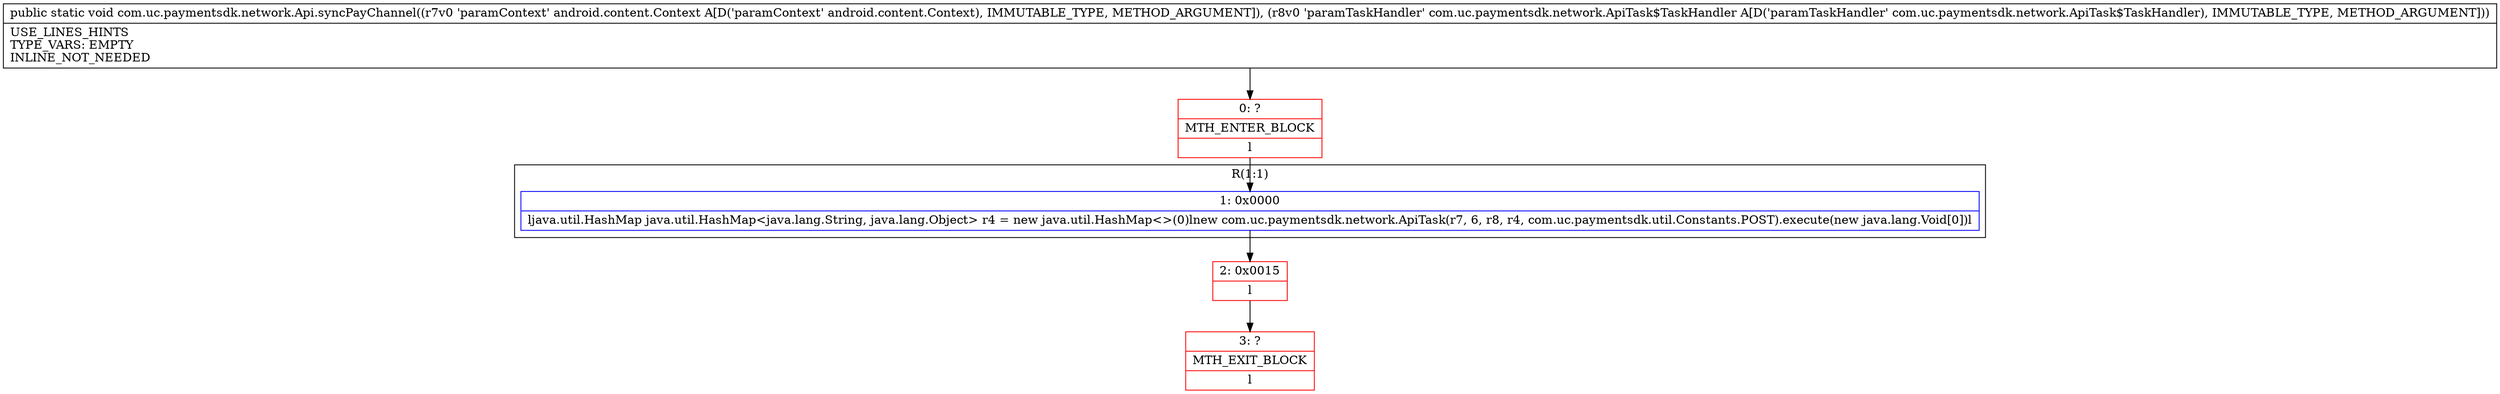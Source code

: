 digraph "CFG forcom.uc.paymentsdk.network.Api.syncPayChannel(Landroid\/content\/Context;Lcom\/uc\/paymentsdk\/network\/ApiTask$TaskHandler;)V" {
subgraph cluster_Region_390924700 {
label = "R(1:1)";
node [shape=record,color=blue];
Node_1 [shape=record,label="{1\:\ 0x0000|ljava.util.HashMap java.util.HashMap\<java.lang.String, java.lang.Object\> r4 = new java.util.HashMap\<\>(0)lnew com.uc.paymentsdk.network.ApiTask(r7, 6, r8, r4, com.uc.paymentsdk.util.Constants.POST).execute(new java.lang.Void[0])l}"];
}
Node_0 [shape=record,color=red,label="{0\:\ ?|MTH_ENTER_BLOCK\l|l}"];
Node_2 [shape=record,color=red,label="{2\:\ 0x0015|l}"];
Node_3 [shape=record,color=red,label="{3\:\ ?|MTH_EXIT_BLOCK\l|l}"];
MethodNode[shape=record,label="{public static void com.uc.paymentsdk.network.Api.syncPayChannel((r7v0 'paramContext' android.content.Context A[D('paramContext' android.content.Context), IMMUTABLE_TYPE, METHOD_ARGUMENT]), (r8v0 'paramTaskHandler' com.uc.paymentsdk.network.ApiTask$TaskHandler A[D('paramTaskHandler' com.uc.paymentsdk.network.ApiTask$TaskHandler), IMMUTABLE_TYPE, METHOD_ARGUMENT]))  | USE_LINES_HINTS\lTYPE_VARS: EMPTY\lINLINE_NOT_NEEDED\l}"];
MethodNode -> Node_0;
Node_1 -> Node_2;
Node_0 -> Node_1;
Node_2 -> Node_3;
}

